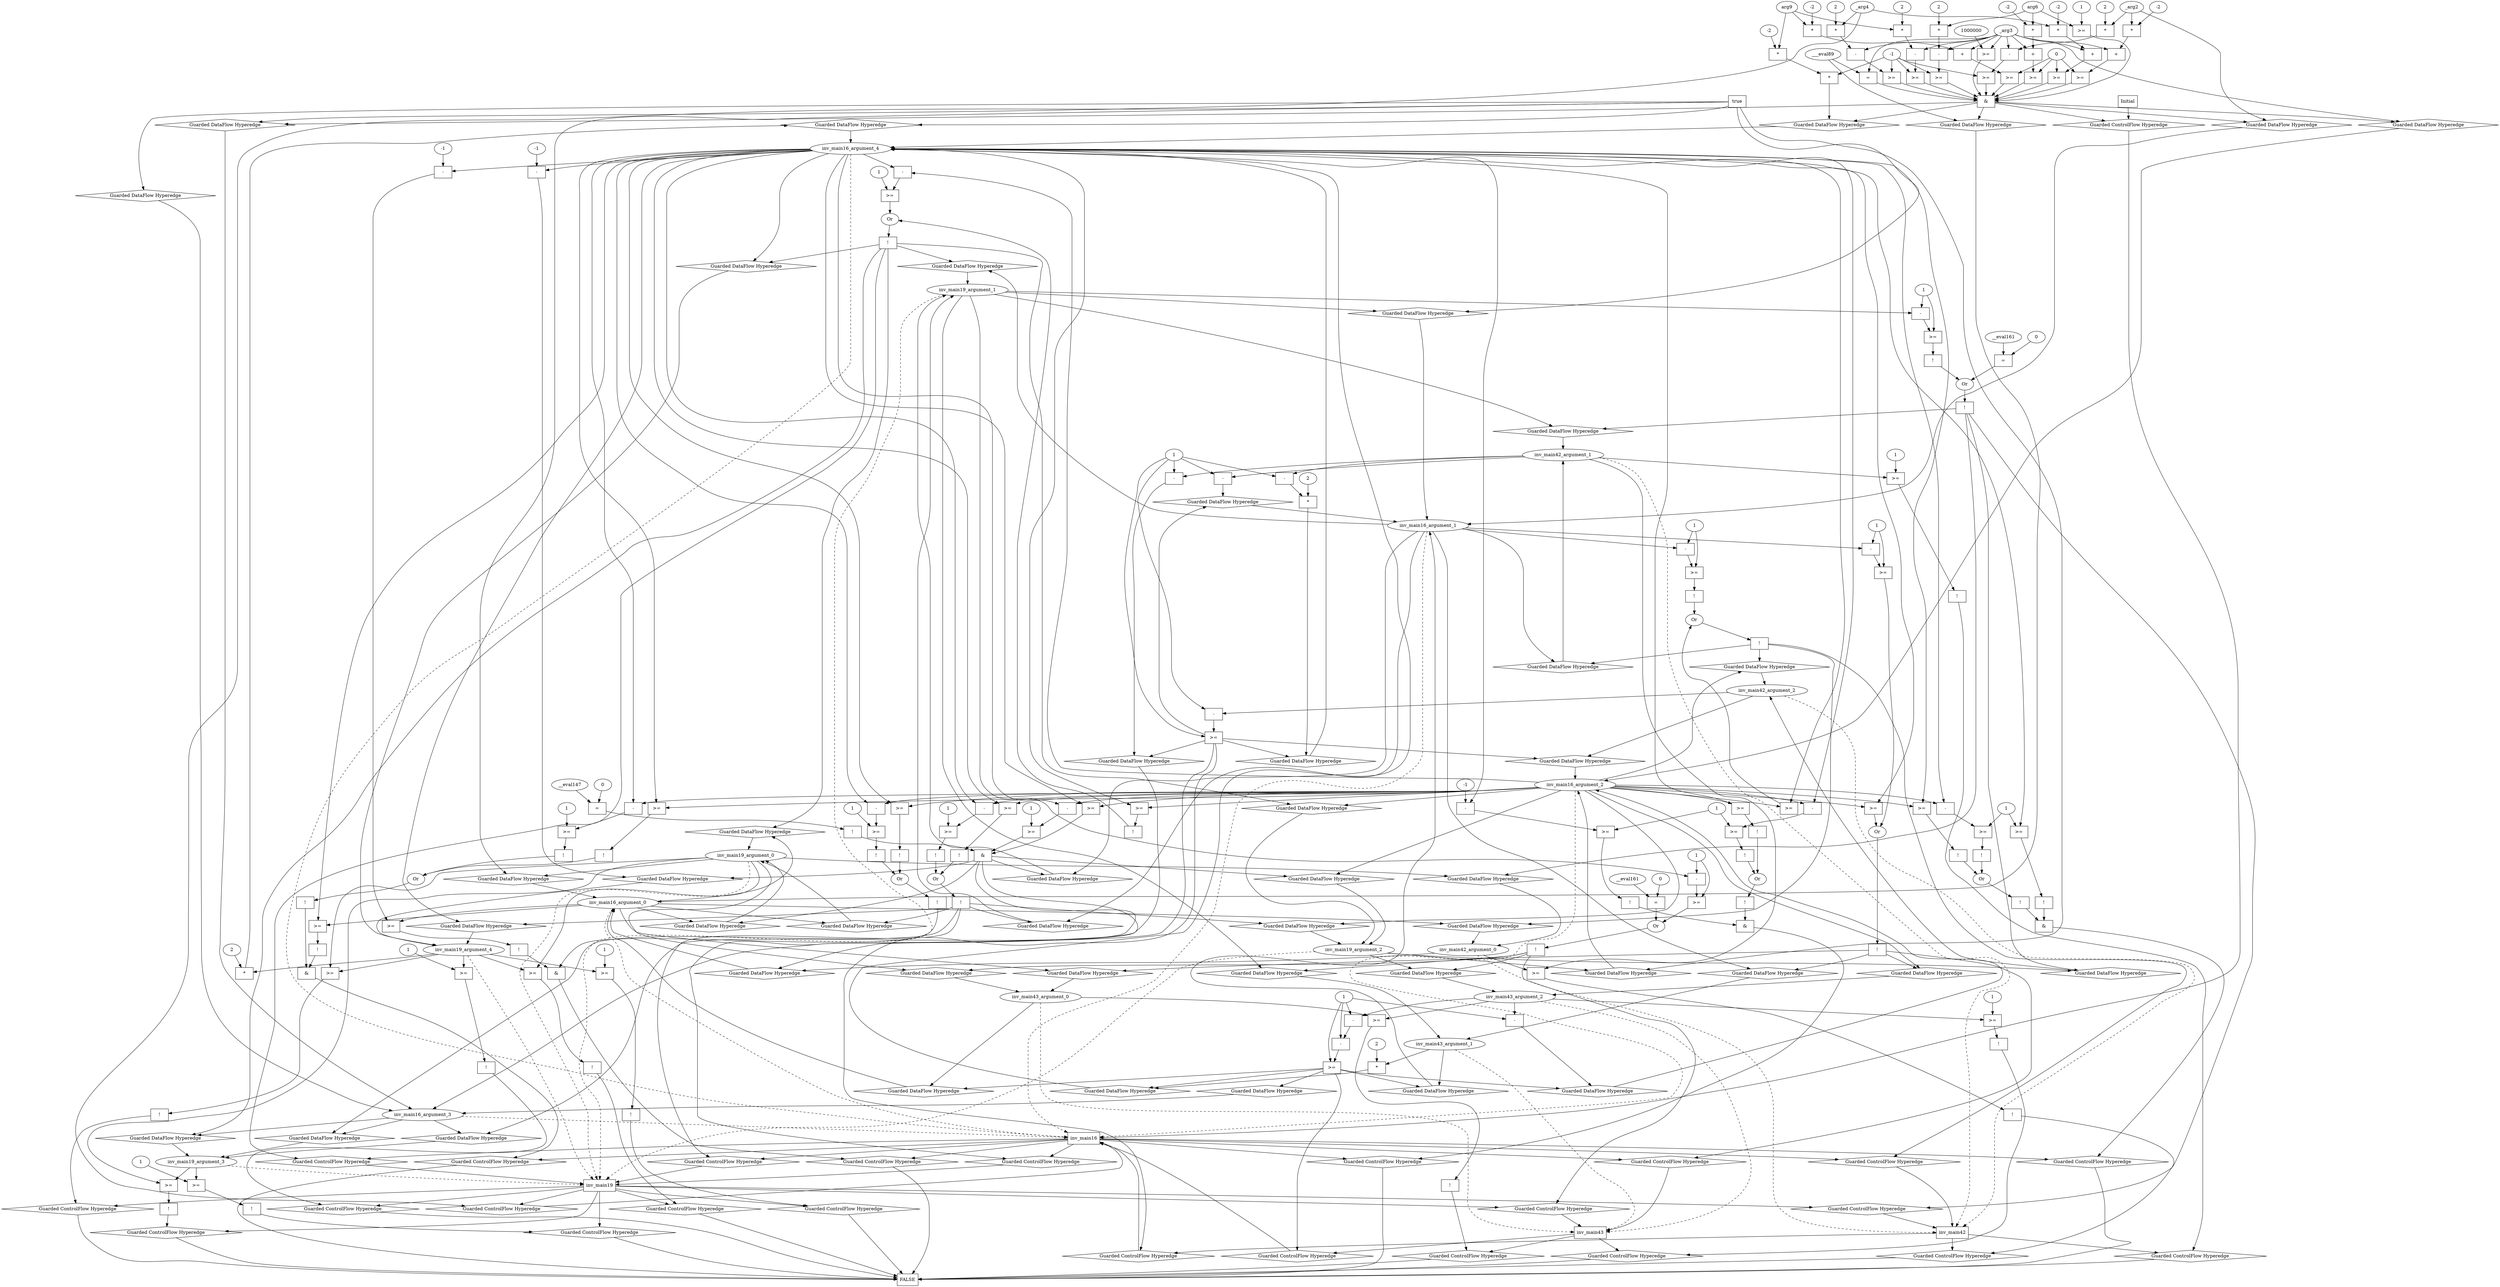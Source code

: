 digraph dag {
inv_main16 [label="inv_main16" shape="rect"];
inv_main19 [label="inv_main19" shape="rect"];
inv_main42 [label="inv_main42" shape="rect"];
inv_main43 [label="inv_main43" shape="rect"];
FALSE [label="FALSE" shape="rect"];
Initial [label="Initial" shape="rect"];
ControlFowHyperEdge_0 [label="Guarded ControlFlow Hyperedge" shape="diamond"];
inv_main16 -> ControlFowHyperEdge_0[label=""]
ControlFowHyperEdge_0 -> inv_main19[label=""]
ControlFowHyperEdge_1 [label="Guarded ControlFlow Hyperedge" shape="diamond"];
inv_main16 -> ControlFowHyperEdge_1[label=""]
ControlFowHyperEdge_1 -> inv_main19[label=""]
ControlFowHyperEdge_2 [label="Guarded ControlFlow Hyperedge" shape="diamond"];
inv_main16 -> ControlFowHyperEdge_2[label=""]
ControlFowHyperEdge_2 -> inv_main19[label=""]
ControlFowHyperEdge_3 [label="Guarded ControlFlow Hyperedge" shape="diamond"];
inv_main19 -> ControlFowHyperEdge_3[label=""]
ControlFowHyperEdge_3 -> inv_main16[label=""]
ControlFowHyperEdge_4 [label="Guarded ControlFlow Hyperedge" shape="diamond"];
inv_main16 -> ControlFowHyperEdge_4[label=""]
ControlFowHyperEdge_4 -> inv_main42[label=""]
ControlFowHyperEdge_5 [label="Guarded ControlFlow Hyperedge" shape="diamond"];
inv_main16 -> ControlFowHyperEdge_5[label=""]
ControlFowHyperEdge_5 -> inv_main43[label=""]
ControlFowHyperEdge_6 [label="Guarded ControlFlow Hyperedge" shape="diamond"];
inv_main19 -> ControlFowHyperEdge_6[label=""]
ControlFowHyperEdge_6 -> inv_main42[label=""]
ControlFowHyperEdge_7 [label="Guarded ControlFlow Hyperedge" shape="diamond"];
inv_main19 -> ControlFowHyperEdge_7[label=""]
ControlFowHyperEdge_7 -> inv_main43[label=""]
ControlFowHyperEdge_8 [label="Guarded ControlFlow Hyperedge" shape="diamond"];
Initial -> ControlFowHyperEdge_8[label=""]
ControlFowHyperEdge_8 -> inv_main16[label=""]
ControlFowHyperEdge_9 [label="Guarded ControlFlow Hyperedge" shape="diamond"];
inv_main42 -> ControlFowHyperEdge_9[label=""]
ControlFowHyperEdge_9 -> inv_main16[label=""]
ControlFowHyperEdge_10 [label="Guarded ControlFlow Hyperedge" shape="diamond"];
inv_main43 -> ControlFowHyperEdge_10[label=""]
ControlFowHyperEdge_10 -> inv_main16[label=""]
ControlFowHyperEdge_11 [label="Guarded ControlFlow Hyperedge" shape="diamond"];
inv_main16 -> ControlFowHyperEdge_11[label=""]
ControlFowHyperEdge_11 -> FALSE[label=""]
ControlFowHyperEdge_12 [label="Guarded ControlFlow Hyperedge" shape="diamond"];
inv_main16 -> ControlFowHyperEdge_12[label=""]
ControlFowHyperEdge_12 -> FALSE[label=""]
ControlFowHyperEdge_13 [label="Guarded ControlFlow Hyperedge" shape="diamond"];
inv_main16 -> ControlFowHyperEdge_13[label=""]
ControlFowHyperEdge_13 -> FALSE[label=""]
ControlFowHyperEdge_14 [label="Guarded ControlFlow Hyperedge" shape="diamond"];
inv_main16 -> ControlFowHyperEdge_14[label=""]
ControlFowHyperEdge_14 -> FALSE[label=""]
ControlFowHyperEdge_15 [label="Guarded ControlFlow Hyperedge" shape="diamond"];
inv_main19 -> ControlFowHyperEdge_15[label=""]
ControlFowHyperEdge_15 -> FALSE[label=""]
ControlFowHyperEdge_16 [label="Guarded ControlFlow Hyperedge" shape="diamond"];
inv_main19 -> ControlFowHyperEdge_16[label=""]
ControlFowHyperEdge_16 -> FALSE[label=""]
ControlFowHyperEdge_17 [label="Guarded ControlFlow Hyperedge" shape="diamond"];
inv_main19 -> ControlFowHyperEdge_17[label=""]
ControlFowHyperEdge_17 -> FALSE[label=""]
ControlFowHyperEdge_18 [label="Guarded ControlFlow Hyperedge" shape="diamond"];
inv_main19 -> ControlFowHyperEdge_18[label=""]
ControlFowHyperEdge_18 -> FALSE[label=""]
ControlFowHyperEdge_19 [label="Guarded ControlFlow Hyperedge" shape="diamond"];
inv_main19 -> ControlFowHyperEdge_19[label=""]
ControlFowHyperEdge_19 -> FALSE[label=""]
ControlFowHyperEdge_20 [label="Guarded ControlFlow Hyperedge" shape="diamond"];
inv_main19 -> ControlFowHyperEdge_20[label=""]
ControlFowHyperEdge_20 -> FALSE[label=""]
ControlFowHyperEdge_21 [label="Guarded ControlFlow Hyperedge" shape="diamond"];
inv_main42 -> ControlFowHyperEdge_21[label=""]
ControlFowHyperEdge_21 -> FALSE[label=""]
ControlFowHyperEdge_22 [label="Guarded ControlFlow Hyperedge" shape="diamond"];
inv_main42 -> ControlFowHyperEdge_22[label=""]
ControlFowHyperEdge_22 -> FALSE[label=""]
ControlFowHyperEdge_23 [label="Guarded ControlFlow Hyperedge" shape="diamond"];
inv_main43 -> ControlFowHyperEdge_23[label=""]
ControlFowHyperEdge_23 -> FALSE[label=""]
ControlFowHyperEdge_24 [label="Guarded ControlFlow Hyperedge" shape="diamond"];
inv_main43 -> ControlFowHyperEdge_24[label=""]
ControlFowHyperEdge_24 -> FALSE[label=""]
inv_main19_argument_0 [label="inv_main19_argument_0" shape="oval"];
inv_main19_argument_0 -> inv_main19[label="" style="dashed"]
inv_main19_argument_1 [label="inv_main19_argument_1" shape="oval"];
inv_main19_argument_1 -> inv_main19[label="" style="dashed"]
inv_main19_argument_2 [label="inv_main19_argument_2" shape="oval"];
inv_main19_argument_2 -> inv_main19[label="" style="dashed"]
inv_main19_argument_3 [label="inv_main19_argument_3" shape="oval"];
inv_main19_argument_3 -> inv_main19[label="" style="dashed"]
inv_main19_argument_4 [label="inv_main19_argument_4" shape="oval"];
inv_main19_argument_4 -> inv_main19[label="" style="dashed"]
inv_main16_argument_0 [label="inv_main16_argument_0" shape="oval"];
inv_main16_argument_0 -> inv_main16[label="" style="dashed"]
inv_main16_argument_1 [label="inv_main16_argument_1" shape="oval"];
inv_main16_argument_1 -> inv_main16[label="" style="dashed"]
inv_main16_argument_2 [label="inv_main16_argument_2" shape="oval"];
inv_main16_argument_2 -> inv_main16[label="" style="dashed"]
inv_main16_argument_3 [label="inv_main16_argument_3" shape="oval"];
inv_main16_argument_3 -> inv_main16[label="" style="dashed"]
inv_main16_argument_4 [label="inv_main16_argument_4" shape="oval"];
inv_main16_argument_4 -> inv_main16[label="" style="dashed"]
inv_main42_argument_0 [label="inv_main42_argument_0" shape="oval"];
inv_main42_argument_0 -> inv_main42[label="" style="dashed"]
inv_main42_argument_1 [label="inv_main42_argument_1" shape="oval"];
inv_main42_argument_1 -> inv_main42[label="" style="dashed"]
inv_main42_argument_2 [label="inv_main42_argument_2" shape="oval"];
inv_main42_argument_2 -> inv_main42[label="" style="dashed"]
inv_main43_argument_0 [label="inv_main43_argument_0" shape="oval"];
inv_main43_argument_0 -> inv_main43[label="" style="dashed"]
inv_main43_argument_1 [label="inv_main43_argument_1" shape="oval"];
inv_main43_argument_1 -> inv_main43[label="" style="dashed"]
inv_main43_argument_2 [label="inv_main43_argument_2" shape="oval"];
inv_main43_argument_2 -> inv_main43[label="" style="dashed"]

xxxinv_main19___inv_main16_0xxxguard_0_node_0 [label="!" shape="rect"];
xxxinv_main19___inv_main16_0xxxguard_0_node_1 [label="Or"];
xxxinv_main19___inv_main16_0xxxguard_0_node_2 [label=">=" shape="rect"];
xxxinv_main19___inv_main16_0xxxguard_0_node_3 [label="-" shape="rect"];
xxxinv_main19___inv_main16_0xxxguard_0_node_6 [label="1"];
xxxinv_main19___inv_main16_0xxxguard_0_node_7 [label="!" shape="rect"];
xxxinv_main19___inv_main16_0xxxguard_0_node_8 [label=">=" shape="rect"];
xxxinv_main19___inv_main16_0xxxguard_0_node_1->xxxinv_main19___inv_main16_0xxxguard_0_node_0
xxxinv_main19___inv_main16_0xxxguard_0_node_2->xxxinv_main19___inv_main16_0xxxguard_0_node_1
xxxinv_main19___inv_main16_0xxxguard_0_node_7->xxxinv_main19___inv_main16_0xxxguard_0_node_1
xxxinv_main19___inv_main16_0xxxguard_0_node_3->xxxinv_main19___inv_main16_0xxxguard_0_node_2
xxxinv_main19___inv_main16_0xxxguard_0_node_6->xxxinv_main19___inv_main16_0xxxguard_0_node_2
inv_main16_argument_2->xxxinv_main19___inv_main16_0xxxguard_0_node_3
inv_main16_argument_4->xxxinv_main19___inv_main16_0xxxguard_0_node_3
xxxinv_main19___inv_main16_0xxxguard_0_node_8->xxxinv_main19___inv_main16_0xxxguard_0_node_7
inv_main16_argument_2->xxxinv_main19___inv_main16_0xxxguard_0_node_8
inv_main16_argument_4->xxxinv_main19___inv_main16_0xxxguard_0_node_8

xxxinv_main19___inv_main16_0xxxguard_0_node_0->ControlFowHyperEdge_0 [label=""];
xxxinv_main19___inv_main16_1xxx_and [label="&" shape="rect"];
xxxinv_main19___inv_main16_1xxxguard_0_node_0 [label="!" shape="rect"];
xxxinv_main19___inv_main16_1xxxguard_0_node_1 [label="=" shape="rect"];
xxxinv_main19___inv_main16_1xxxguard_0_node_2 [label="__eval147"];
xxxinv_main19___inv_main16_1xxxguard_0_node_3 [label="0"];
xxxinv_main19___inv_main16_1xxxguard_0_node_1->xxxinv_main19___inv_main16_1xxxguard_0_node_0
xxxinv_main19___inv_main16_1xxxguard_0_node_2->xxxinv_main19___inv_main16_1xxxguard_0_node_1
xxxinv_main19___inv_main16_1xxxguard_0_node_3->xxxinv_main19___inv_main16_1xxxguard_0_node_1

xxxinv_main19___inv_main16_1xxxguard_0_node_0->xxxinv_main19___inv_main16_1xxx_and [label=""];
xxxinv_main19___inv_main16_1xxxguard1_node_0 [label=">=" shape="rect"];
xxxinv_main19___inv_main16_1xxxguard1_node_1 [label="-" shape="rect"];
xxxinv_main19___inv_main16_1xxxguard1_node_4 [label="1"];
xxxinv_main19___inv_main16_1xxxguard1_node_1->xxxinv_main19___inv_main16_1xxxguard1_node_0
xxxinv_main19___inv_main16_1xxxguard1_node_4->xxxinv_main19___inv_main16_1xxxguard1_node_0
inv_main16_argument_2->xxxinv_main19___inv_main16_1xxxguard1_node_1
inv_main16_argument_4->xxxinv_main19___inv_main16_1xxxguard1_node_1

xxxinv_main19___inv_main16_1xxxguard1_node_0->xxxinv_main19___inv_main16_1xxx_and [label=""];
xxxinv_main19___inv_main16_1xxxguard2_node_0 [label=">=" shape="rect"];
inv_main16_argument_2->xxxinv_main19___inv_main16_1xxxguard2_node_0
inv_main16_argument_4->xxxinv_main19___inv_main16_1xxxguard2_node_0

xxxinv_main19___inv_main16_1xxxguard2_node_0->xxxinv_main19___inv_main16_1xxx_and [label=""];
xxxinv_main19___inv_main16_1xxx_and->ControlFowHyperEdge_1 [label=""];
xxxinv_main19___inv_main16_1xxxdataFlow_0_node_0 [label="-" shape="rect"];
xxxinv_main19___inv_main16_1xxxdataFlow_0_node_2 [label="-1"];
inv_main16_argument_4->xxxinv_main19___inv_main16_1xxxdataFlow_0_node_0
xxxinv_main19___inv_main16_1xxxdataFlow_0_node_2->xxxinv_main19___inv_main16_1xxxdataFlow_0_node_0

xxxinv_main19___inv_main16_1xxxdataFlow_0_node_0->DataFowHyperEdge_1_inv_main19_argument_4 [label=""];
xxxinv_main19___inv_main16_2xxxguard_0_node_0 [label="!" shape="rect"];
xxxinv_main19___inv_main16_2xxxguard_0_node_1 [label="Or"];
xxxinv_main19___inv_main16_2xxxguard_0_node_2 [label="!" shape="rect"];
xxxinv_main19___inv_main16_2xxxguard_0_node_3 [label=">=" shape="rect"];
xxxinv_main19___inv_main16_2xxxguard_0_node_4 [label="-" shape="rect"];
xxxinv_main19___inv_main16_2xxxguard_0_node_7 [label="1"];
xxxinv_main19___inv_main16_2xxxguard_0_node_8 [label="!" shape="rect"];
xxxinv_main19___inv_main16_2xxxguard_0_node_9 [label=">=" shape="rect"];
xxxinv_main19___inv_main16_2xxxguard_0_node_1->xxxinv_main19___inv_main16_2xxxguard_0_node_0
xxxinv_main19___inv_main16_2xxxguard_0_node_2->xxxinv_main19___inv_main16_2xxxguard_0_node_1
xxxinv_main19___inv_main16_2xxxguard_0_node_8->xxxinv_main19___inv_main16_2xxxguard_0_node_1
xxxinv_main19___inv_main16_2xxxguard_0_node_3->xxxinv_main19___inv_main16_2xxxguard_0_node_2
xxxinv_main19___inv_main16_2xxxguard_0_node_4->xxxinv_main19___inv_main16_2xxxguard_0_node_3
xxxinv_main19___inv_main16_2xxxguard_0_node_7->xxxinv_main19___inv_main16_2xxxguard_0_node_3
inv_main16_argument_2->xxxinv_main19___inv_main16_2xxxguard_0_node_4
inv_main16_argument_4->xxxinv_main19___inv_main16_2xxxguard_0_node_4
xxxinv_main19___inv_main16_2xxxguard_0_node_9->xxxinv_main19___inv_main16_2xxxguard_0_node_8
inv_main16_argument_2->xxxinv_main19___inv_main16_2xxxguard_0_node_9
inv_main16_argument_4->xxxinv_main19___inv_main16_2xxxguard_0_node_9

xxxinv_main19___inv_main16_2xxxguard_0_node_0->ControlFowHyperEdge_2 [label=""];
true_3 [label="true" shape="rect"];
true_3->ControlFowHyperEdge_3 [label=""];
xxxinv_main16___inv_main19_3xxxdataFlow_0_node_0 [label="*" shape="rect"];
xxxinv_main16___inv_main19_3xxxdataFlow_0_node_1 [label="2"];
xxxinv_main16___inv_main19_3xxxdataFlow_0_node_1->xxxinv_main16___inv_main19_3xxxdataFlow_0_node_0
inv_main19_argument_4->xxxinv_main16___inv_main19_3xxxdataFlow_0_node_0

xxxinv_main16___inv_main19_3xxxdataFlow_0_node_0->DataFowHyperEdge_3_inv_main16_argument_4 [label=""];
xxxinv_main42___inv_main16_4xxxguard_0_node_0 [label="!" shape="rect"];
xxxinv_main42___inv_main16_4xxxguard_0_node_1 [label="Or"];
xxxinv_main42___inv_main16_4xxxguard_0_node_2 [label="!" shape="rect"];
xxxinv_main42___inv_main16_4xxxguard_0_node_3 [label=">=" shape="rect"];
xxxinv_main42___inv_main16_4xxxguard_0_node_4 [label="-" shape="rect"];
xxxinv_main42___inv_main16_4xxxguard_0_node_6 [label="1"];
xxxinv_main42___inv_main16_4xxxguard_0_node_8 [label=">=" shape="rect"];
xxxinv_main42___inv_main16_4xxxguard_0_node_1->xxxinv_main42___inv_main16_4xxxguard_0_node_0
xxxinv_main42___inv_main16_4xxxguard_0_node_2->xxxinv_main42___inv_main16_4xxxguard_0_node_1
xxxinv_main42___inv_main16_4xxxguard_0_node_8->xxxinv_main42___inv_main16_4xxxguard_0_node_1
xxxinv_main42___inv_main16_4xxxguard_0_node_3->xxxinv_main42___inv_main16_4xxxguard_0_node_2
xxxinv_main42___inv_main16_4xxxguard_0_node_4->xxxinv_main42___inv_main16_4xxxguard_0_node_3
xxxinv_main42___inv_main16_4xxxguard_0_node_6->xxxinv_main42___inv_main16_4xxxguard_0_node_3
inv_main16_argument_1->xxxinv_main42___inv_main16_4xxxguard_0_node_4
xxxinv_main42___inv_main16_4xxxguard_0_node_6->xxxinv_main42___inv_main16_4xxxguard_0_node_4
inv_main16_argument_2->xxxinv_main42___inv_main16_4xxxguard_0_node_8
inv_main16_argument_4->xxxinv_main42___inv_main16_4xxxguard_0_node_8

xxxinv_main42___inv_main16_4xxxguard_0_node_0->ControlFowHyperEdge_4 [label=""];
xxxinv_main43___inv_main16_5xxxguard_0_node_0 [label="!" shape="rect"];
xxxinv_main43___inv_main16_5xxxguard_0_node_1 [label="Or"];
xxxinv_main43___inv_main16_5xxxguard_0_node_2 [label=">=" shape="rect"];
xxxinv_main43___inv_main16_5xxxguard_0_node_3 [label="-" shape="rect"];
xxxinv_main43___inv_main16_5xxxguard_0_node_5 [label="1"];
xxxinv_main43___inv_main16_5xxxguard_0_node_7 [label=">=" shape="rect"];
xxxinv_main43___inv_main16_5xxxguard_0_node_1->xxxinv_main43___inv_main16_5xxxguard_0_node_0
xxxinv_main43___inv_main16_5xxxguard_0_node_2->xxxinv_main43___inv_main16_5xxxguard_0_node_1
xxxinv_main43___inv_main16_5xxxguard_0_node_7->xxxinv_main43___inv_main16_5xxxguard_0_node_1
xxxinv_main43___inv_main16_5xxxguard_0_node_3->xxxinv_main43___inv_main16_5xxxguard_0_node_2
xxxinv_main43___inv_main16_5xxxguard_0_node_5->xxxinv_main43___inv_main16_5xxxguard_0_node_2
inv_main16_argument_1->xxxinv_main43___inv_main16_5xxxguard_0_node_3
xxxinv_main43___inv_main16_5xxxguard_0_node_5->xxxinv_main43___inv_main16_5xxxguard_0_node_3
inv_main16_argument_2->xxxinv_main43___inv_main16_5xxxguard_0_node_7
inv_main16_argument_4->xxxinv_main43___inv_main16_5xxxguard_0_node_7

xxxinv_main43___inv_main16_5xxxguard_0_node_0->ControlFowHyperEdge_5 [label=""];
xxxinv_main42___inv_main19_6xxxguard_0_node_0 [label="!" shape="rect"];
xxxinv_main42___inv_main19_6xxxguard_0_node_1 [label="Or"];
xxxinv_main42___inv_main19_6xxxguard_0_node_2 [label="!" shape="rect"];
xxxinv_main42___inv_main19_6xxxguard_0_node_3 [label=">=" shape="rect"];
xxxinv_main42___inv_main19_6xxxguard_0_node_4 [label="-" shape="rect"];
xxxinv_main42___inv_main19_6xxxguard_0_node_6 [label="1"];
xxxinv_main42___inv_main19_6xxxguard_0_node_8 [label="=" shape="rect"];
xxxinv_main42___inv_main19_6xxxguard_0_node_9 [label="__eval161"];
xxxinv_main42___inv_main19_6xxxguard_0_node_10 [label="0"];
xxxinv_main42___inv_main19_6xxxguard_0_node_1->xxxinv_main42___inv_main19_6xxxguard_0_node_0
xxxinv_main42___inv_main19_6xxxguard_0_node_2->xxxinv_main42___inv_main19_6xxxguard_0_node_1
xxxinv_main42___inv_main19_6xxxguard_0_node_8->xxxinv_main42___inv_main19_6xxxguard_0_node_1
xxxinv_main42___inv_main19_6xxxguard_0_node_3->xxxinv_main42___inv_main19_6xxxguard_0_node_2
xxxinv_main42___inv_main19_6xxxguard_0_node_4->xxxinv_main42___inv_main19_6xxxguard_0_node_3
xxxinv_main42___inv_main19_6xxxguard_0_node_6->xxxinv_main42___inv_main19_6xxxguard_0_node_3
inv_main19_argument_1->xxxinv_main42___inv_main19_6xxxguard_0_node_4
xxxinv_main42___inv_main19_6xxxguard_0_node_6->xxxinv_main42___inv_main19_6xxxguard_0_node_4
xxxinv_main42___inv_main19_6xxxguard_0_node_9->xxxinv_main42___inv_main19_6xxxguard_0_node_8
xxxinv_main42___inv_main19_6xxxguard_0_node_10->xxxinv_main42___inv_main19_6xxxguard_0_node_8

xxxinv_main42___inv_main19_6xxxguard_0_node_0->ControlFowHyperEdge_6 [label=""];
xxxinv_main43___inv_main19_7xxxguard_0_node_0 [label="!" shape="rect"];
xxxinv_main43___inv_main19_7xxxguard_0_node_1 [label="Or"];
xxxinv_main43___inv_main19_7xxxguard_0_node_2 [label=">=" shape="rect"];
xxxinv_main43___inv_main19_7xxxguard_0_node_3 [label="-" shape="rect"];
xxxinv_main43___inv_main19_7xxxguard_0_node_5 [label="1"];
xxxinv_main43___inv_main19_7xxxguard_0_node_7 [label="=" shape="rect"];
xxxinv_main43___inv_main19_7xxxguard_0_node_8 [label="__eval161"];
xxxinv_main43___inv_main19_7xxxguard_0_node_9 [label="0"];
xxxinv_main43___inv_main19_7xxxguard_0_node_1->xxxinv_main43___inv_main19_7xxxguard_0_node_0
xxxinv_main43___inv_main19_7xxxguard_0_node_2->xxxinv_main43___inv_main19_7xxxguard_0_node_1
xxxinv_main43___inv_main19_7xxxguard_0_node_7->xxxinv_main43___inv_main19_7xxxguard_0_node_1
xxxinv_main43___inv_main19_7xxxguard_0_node_3->xxxinv_main43___inv_main19_7xxxguard_0_node_2
xxxinv_main43___inv_main19_7xxxguard_0_node_5->xxxinv_main43___inv_main19_7xxxguard_0_node_2
inv_main19_argument_1->xxxinv_main43___inv_main19_7xxxguard_0_node_3
xxxinv_main43___inv_main19_7xxxguard_0_node_5->xxxinv_main43___inv_main19_7xxxguard_0_node_3
xxxinv_main43___inv_main19_7xxxguard_0_node_8->xxxinv_main43___inv_main19_7xxxguard_0_node_7
xxxinv_main43___inv_main19_7xxxguard_0_node_9->xxxinv_main43___inv_main19_7xxxguard_0_node_7

xxxinv_main43___inv_main19_7xxxguard_0_node_0->ControlFowHyperEdge_7 [label=""];
xxxinv_main16___Initial_8xxx_and [label="&" shape="rect"];
xxxinv_main16___Initial_8xxxguard3_node_0 [label=">=" shape="rect"];
xxxinv_main16___Initial_8xxxguard3_node_1 [label="-" shape="rect"];
xxxinv_main16___Initial_8xxxguard3_node_2 [label="*" shape="rect"];
xxxinv_main16___Initial_8xxxguard3_node_3 [label="2"];
xxxinv_main16___Initial_8xxxguard3_node_1->xxxinv_main16___Initial_8xxxguard3_node_0
xxxinv_main16___Initial_8xxxdataFlow3_node_1->xxxinv_main16___Initial_8xxxguard3_node_0
xxxinv_main16___Initial_8xxxguard3_node_2->xxxinv_main16___Initial_8xxxguard3_node_1
xxxinv_main16___Initial_8xxxdataFlow1_node_0->xxxinv_main16___Initial_8xxxguard3_node_1
xxxinv_main16___Initial_8xxxguard3_node_3->xxxinv_main16___Initial_8xxxguard3_node_2
xxxinv_main16___Initial_8xxxdataFlow4_node_0->xxxinv_main16___Initial_8xxxguard3_node_2

xxxinv_main16___Initial_8xxxguard3_node_0->xxxinv_main16___Initial_8xxx_and [label=""];
xxxinv_main16___Initial_8xxxguard5_node_0 [label=">=" shape="rect"];
xxxinv_main16___Initial_8xxxguard5_node_1 [label="+" shape="rect"];
xxxinv_main16___Initial_8xxxguard5_node_2 [label="*" shape="rect"];
xxxinv_main16___Initial_8xxxguard5_node_3 [label="-2"];
xxxinv_main16___Initial_8xxxguard5_node_1->xxxinv_main16___Initial_8xxxguard5_node_0
xxxinv_main16___Initial_8xxxguard1_node_6->xxxinv_main16___Initial_8xxxguard5_node_0
xxxinv_main16___Initial_8xxxguard5_node_2->xxxinv_main16___Initial_8xxxguard5_node_1
xxxinv_main16___Initial_8xxxdataFlow1_node_0->xxxinv_main16___Initial_8xxxguard5_node_1
xxxinv_main16___Initial_8xxxguard5_node_3->xxxinv_main16___Initial_8xxxguard5_node_2
xxxinv_main16___Initial_8xxxdataFlow3_node_4->xxxinv_main16___Initial_8xxxguard5_node_2

xxxinv_main16___Initial_8xxxguard5_node_0->xxxinv_main16___Initial_8xxx_and [label=""];
xxxinv_main16___Initial_8xxxguard7_node_0 [label=">=" shape="rect"];
xxxinv_main16___Initial_8xxxguard7_node_1 [label="-" shape="rect"];
xxxinv_main16___Initial_8xxxguard7_node_2 [label="*" shape="rect"];
xxxinv_main16___Initial_8xxxguard7_node_3 [label="2"];
xxxinv_main16___Initial_8xxxguard7_node_1->xxxinv_main16___Initial_8xxxguard7_node_0
xxxinv_main16___Initial_8xxxdataFlow3_node_1->xxxinv_main16___Initial_8xxxguard7_node_0
xxxinv_main16___Initial_8xxxguard7_node_2->xxxinv_main16___Initial_8xxxguard7_node_1
xxxinv_main16___Initial_8xxxdataFlow1_node_0->xxxinv_main16___Initial_8xxxguard7_node_1
xxxinv_main16___Initial_8xxxguard7_node_3->xxxinv_main16___Initial_8xxxguard7_node_2
xxxinv_main16___Initial_8xxxdataFlow3_node_4->xxxinv_main16___Initial_8xxxguard7_node_2

xxxinv_main16___Initial_8xxxguard7_node_0->xxxinv_main16___Initial_8xxx_and [label=""];
xxxinv_main16___Initial_8xxxguard2_node_0 [label=">=" shape="rect"];
xxxinv_main16___Initial_8xxxguard2_node_1 [label="-" shape="rect"];
xxxinv_main16___Initial_8xxxguard2_node_2 [label="*" shape="rect"];
xxxinv_main16___Initial_8xxxguard2_node_3 [label="2"];
xxxinv_main16___Initial_8xxxdataFlow3_node_1 [label="-1"];
xxxinv_main16___Initial_8xxxguard2_node_1->xxxinv_main16___Initial_8xxxguard2_node_0
xxxinv_main16___Initial_8xxxdataFlow3_node_1->xxxinv_main16___Initial_8xxxguard2_node_0
xxxinv_main16___Initial_8xxxguard2_node_2->xxxinv_main16___Initial_8xxxguard2_node_1
xxxinv_main16___Initial_8xxxdataFlow1_node_0->xxxinv_main16___Initial_8xxxguard2_node_1
xxxinv_main16___Initial_8xxxguard2_node_3->xxxinv_main16___Initial_8xxxguard2_node_2
xxxinv_main16___Initial_8xxxdataFlow_0_node_0->xxxinv_main16___Initial_8xxxguard2_node_2

xxxinv_main16___Initial_8xxxguard2_node_0->xxxinv_main16___Initial_8xxx_and [label=""];
xxxinv_main16___Initial_8xxxguard_0_node_0 [label=">=" shape="rect"];
xxxinv_main16___Initial_8xxxguard_0_node_1 [label="1000000"];
xxxinv_main16___Initial_8xxxguard_0_node_1->xxxinv_main16___Initial_8xxxguard_0_node_0
xxxinv_main16___Initial_8xxxdataFlow1_node_0->xxxinv_main16___Initial_8xxxguard_0_node_0

xxxinv_main16___Initial_8xxxguard_0_node_0->xxxinv_main16___Initial_8xxx_and [label=""];
xxxinv_main16___Initial_8xxxguard6_node_0 [label=">=" shape="rect"];
xxxinv_main16___Initial_8xxxguard6_node_1 [label="-" shape="rect"];
xxxinv_main16___Initial_8xxxguard6_node_2 [label="*" shape="rect"];
xxxinv_main16___Initial_8xxxguard6_node_3 [label="2"];
xxxinv_main16___Initial_8xxxguard6_node_1->xxxinv_main16___Initial_8xxxguard6_node_0
xxxinv_main16___Initial_8xxxdataFlow3_node_1->xxxinv_main16___Initial_8xxxguard6_node_0
xxxinv_main16___Initial_8xxxguard6_node_2->xxxinv_main16___Initial_8xxxguard6_node_1
xxxinv_main16___Initial_8xxxdataFlow1_node_0->xxxinv_main16___Initial_8xxxguard6_node_1
xxxinv_main16___Initial_8xxxguard6_node_3->xxxinv_main16___Initial_8xxxguard6_node_2
xxxinv_main16___Initial_8xxxguard4_node_1->xxxinv_main16___Initial_8xxxguard6_node_2

xxxinv_main16___Initial_8xxxguard6_node_0->xxxinv_main16___Initial_8xxx_and [label=""];
xxxinv_main16___Initial_8xxxguard1_node_0 [label=">=" shape="rect"];
xxxinv_main16___Initial_8xxxguard1_node_1 [label="+" shape="rect"];
xxxinv_main16___Initial_8xxxguard1_node_2 [label="*" shape="rect"];
xxxinv_main16___Initial_8xxxguard1_node_3 [label="-2"];
xxxinv_main16___Initial_8xxxguard1_node_6 [label="0"];
xxxinv_main16___Initial_8xxxguard1_node_1->xxxinv_main16___Initial_8xxxguard1_node_0
xxxinv_main16___Initial_8xxxguard1_node_6->xxxinv_main16___Initial_8xxxguard1_node_0
xxxinv_main16___Initial_8xxxguard1_node_2->xxxinv_main16___Initial_8xxxguard1_node_1
xxxinv_main16___Initial_8xxxdataFlow1_node_0->xxxinv_main16___Initial_8xxxguard1_node_1
xxxinv_main16___Initial_8xxxguard1_node_3->xxxinv_main16___Initial_8xxxguard1_node_2
xxxinv_main16___Initial_8xxxdataFlow_0_node_0->xxxinv_main16___Initial_8xxxguard1_node_2

xxxinv_main16___Initial_8xxxguard1_node_0->xxxinv_main16___Initial_8xxx_and [label=""];
xxxinv_main16___Initial_8xxxguard4_node_0 [label=">=" shape="rect"];
xxxinv_main16___Initial_8xxxguard4_node_1 [label="arg6"];
xxxinv_main16___Initial_8xxxguard4_node_2 [label="1"];
xxxinv_main16___Initial_8xxxguard4_node_1->xxxinv_main16___Initial_8xxxguard4_node_0
xxxinv_main16___Initial_8xxxguard4_node_2->xxxinv_main16___Initial_8xxxguard4_node_0

xxxinv_main16___Initial_8xxxguard4_node_0->xxxinv_main16___Initial_8xxx_and [label=""];
xxxinv_main16___Initial_8xxxguard9_node_0 [label=">=" shape="rect"];
xxxinv_main16___Initial_8xxxguard9_node_1 [label="+" shape="rect"];
xxxinv_main16___Initial_8xxxguard9_node_2 [label="*" shape="rect"];
xxxinv_main16___Initial_8xxxguard9_node_3 [label="-2"];
xxxinv_main16___Initial_8xxxguard9_node_1->xxxinv_main16___Initial_8xxxguard9_node_0
xxxinv_main16___Initial_8xxxguard1_node_6->xxxinv_main16___Initial_8xxxguard9_node_0
xxxinv_main16___Initial_8xxxguard9_node_2->xxxinv_main16___Initial_8xxxguard9_node_1
xxxinv_main16___Initial_8xxxdataFlow1_node_0->xxxinv_main16___Initial_8xxxguard9_node_1
xxxinv_main16___Initial_8xxxguard9_node_3->xxxinv_main16___Initial_8xxxguard9_node_2
xxxinv_main16___Initial_8xxxguard4_node_1->xxxinv_main16___Initial_8xxxguard9_node_2

xxxinv_main16___Initial_8xxxguard9_node_0->xxxinv_main16___Initial_8xxx_and [label=""];
xxxinv_main16___Initial_8xxxguard8_node_0 [label="=" shape="rect"];
xxxinv_main16___Initial_8xxxdataFlow2_node_0->xxxinv_main16___Initial_8xxxguard8_node_0
xxxinv_main16___Initial_8xxxdataFlow1_node_0->xxxinv_main16___Initial_8xxxguard8_node_0

xxxinv_main16___Initial_8xxxguard8_node_0->xxxinv_main16___Initial_8xxx_and [label=""];
xxxinv_main16___Initial_8xxxguard10_node_0 [label=">=" shape="rect"];
xxxinv_main16___Initial_8xxxguard10_node_1 [label="+" shape="rect"];
xxxinv_main16___Initial_8xxxguard10_node_2 [label="*" shape="rect"];
xxxinv_main16___Initial_8xxxguard10_node_3 [label="-2"];
xxxinv_main16___Initial_8xxxguard10_node_1->xxxinv_main16___Initial_8xxxguard10_node_0
xxxinv_main16___Initial_8xxxguard1_node_6->xxxinv_main16___Initial_8xxxguard10_node_0
xxxinv_main16___Initial_8xxxguard10_node_2->xxxinv_main16___Initial_8xxxguard10_node_1
xxxinv_main16___Initial_8xxxdataFlow1_node_0->xxxinv_main16___Initial_8xxxguard10_node_1
xxxinv_main16___Initial_8xxxguard10_node_3->xxxinv_main16___Initial_8xxxguard10_node_2
xxxinv_main16___Initial_8xxxdataFlow4_node_0->xxxinv_main16___Initial_8xxxguard10_node_2

xxxinv_main16___Initial_8xxxguard10_node_0->xxxinv_main16___Initial_8xxx_and [label=""];
xxxinv_main16___Initial_8xxx_and->ControlFowHyperEdge_8 [label=""];
xxxinv_main16___Initial_8xxxdataFlow_0_node_0 [label="_arg2"];

xxxinv_main16___Initial_8xxxdataFlow_0_node_0->DataFowHyperEdge_8_inv_main16_argument_1 [label=""];
xxxinv_main16___Initial_8xxxdataFlow1_node_0 [label="_arg3"];

xxxinv_main16___Initial_8xxxdataFlow1_node_0->DataFowHyperEdge_8_inv_main16_argument_2 [label=""];
xxxinv_main16___Initial_8xxxdataFlow2_node_0 [label="___eval89"];

xxxinv_main16___Initial_8xxxdataFlow2_node_0->DataFowHyperEdge_8_inv_main16_argument_0 [label=""];
xxxinv_main16___Initial_8xxxdataFlow3_node_0 [label="*" shape="rect"];
xxxinv_main16___Initial_8xxxdataFlow3_node_1 [label="-1"];
xxxinv_main16___Initial_8xxxdataFlow3_node_2 [label="*" shape="rect"];
xxxinv_main16___Initial_8xxxdataFlow3_node_3 [label="-2"];
xxxinv_main16___Initial_8xxxdataFlow3_node_4 [label="arg9"];
xxxinv_main16___Initial_8xxxdataFlow3_node_1->xxxinv_main16___Initial_8xxxdataFlow3_node_0
xxxinv_main16___Initial_8xxxdataFlow3_node_2->xxxinv_main16___Initial_8xxxdataFlow3_node_0
xxxinv_main16___Initial_8xxxdataFlow3_node_4->xxxinv_main16___Initial_8xxxdataFlow3_node_2
xxxinv_main16___Initial_8xxxdataFlow3_node_3->xxxinv_main16___Initial_8xxxdataFlow3_node_2

xxxinv_main16___Initial_8xxxdataFlow3_node_0->DataFowHyperEdge_8_inv_main16_argument_4 [label=""];
xxxinv_main16___Initial_8xxxdataFlow4_node_0 [label="_arg4"];

xxxinv_main16___Initial_8xxxdataFlow4_node_0->DataFowHyperEdge_8_inv_main16_argument_3 [label=""];
xxxinv_main16___inv_main42_9xxxguard_0_node_0 [label=">=" shape="rect"];
xxxinv_main16___inv_main42_9xxxguard_0_node_1 [label="-" shape="rect"];
xxxinv_main16___inv_main42_9xxxguard_0_node_1->xxxinv_main16___inv_main42_9xxxguard_0_node_0
xxxinv_main16___inv_main42_9xxxdataFlow_0_node_2->xxxinv_main16___inv_main42_9xxxguard_0_node_0
inv_main42_argument_2->xxxinv_main16___inv_main42_9xxxguard_0_node_1
xxxinv_main16___inv_main42_9xxxdataFlow_0_node_2->xxxinv_main16___inv_main42_9xxxguard_0_node_1

xxxinv_main16___inv_main42_9xxxguard_0_node_0->ControlFowHyperEdge_9 [label=""];
xxxinv_main16___inv_main42_9xxxdataFlow_0_node_0 [label="-" shape="rect"];
xxxinv_main16___inv_main42_9xxxdataFlow_0_node_2 [label="1"];
inv_main42_argument_1->xxxinv_main16___inv_main42_9xxxdataFlow_0_node_0
xxxinv_main16___inv_main42_9xxxdataFlow_0_node_2->xxxinv_main16___inv_main42_9xxxdataFlow_0_node_0

xxxinv_main16___inv_main42_9xxxdataFlow_0_node_0->DataFowHyperEdge_9_inv_main16_argument_1 [label=""];
xxxinv_main16___inv_main42_9xxxdataFlow1_node_0 [label="-" shape="rect"];
inv_main42_argument_1->xxxinv_main16___inv_main42_9xxxdataFlow1_node_0
xxxinv_main16___inv_main42_9xxxdataFlow_0_node_2->xxxinv_main16___inv_main42_9xxxdataFlow1_node_0

xxxinv_main16___inv_main42_9xxxdataFlow1_node_0->DataFowHyperEdge_9_inv_main16_argument_3 [label=""];
xxxinv_main16___inv_main42_9xxxdataFlow2_node_0 [label="*" shape="rect"];
xxxinv_main16___inv_main42_9xxxdataFlow2_node_1 [label="2"];
xxxinv_main16___inv_main42_9xxxdataFlow2_node_2 [label="-" shape="rect"];
xxxinv_main16___inv_main42_9xxxdataFlow2_node_1->xxxinv_main16___inv_main42_9xxxdataFlow2_node_0
xxxinv_main16___inv_main42_9xxxdataFlow2_node_2->xxxinv_main16___inv_main42_9xxxdataFlow2_node_0
inv_main42_argument_1->xxxinv_main16___inv_main42_9xxxdataFlow2_node_2
xxxinv_main16___inv_main42_9xxxdataFlow_0_node_2->xxxinv_main16___inv_main42_9xxxdataFlow2_node_2

xxxinv_main16___inv_main42_9xxxdataFlow2_node_0->DataFowHyperEdge_9_inv_main16_argument_4 [label=""];
xxxinv_main16___inv_main43_10xxxguard_0_node_0 [label=">=" shape="rect"];
xxxinv_main16___inv_main43_10xxxguard_0_node_1 [label="-" shape="rect"];
xxxinv_main16___inv_main43_10xxxguard_0_node_2 [label="-" shape="rect"];
xxxinv_main16___inv_main43_10xxxguard_0_node_1->xxxinv_main16___inv_main43_10xxxguard_0_node_0
xxxinv_main16___inv_main43_10xxxdataFlow1_node_2->xxxinv_main16___inv_main43_10xxxguard_0_node_0
xxxinv_main16___inv_main43_10xxxguard_0_node_2->xxxinv_main16___inv_main43_10xxxguard_0_node_1
xxxinv_main16___inv_main43_10xxxdataFlow1_node_2->xxxinv_main16___inv_main43_10xxxguard_0_node_1
inv_main43_argument_2->xxxinv_main16___inv_main43_10xxxguard_0_node_2
xxxinv_main16___inv_main43_10xxxdataFlow1_node_2->xxxinv_main16___inv_main43_10xxxguard_0_node_2

xxxinv_main16___inv_main43_10xxxguard_0_node_0->ControlFowHyperEdge_10 [label=""];

inv_main43_argument_1->DataFowHyperEdge_10_inv_main16_argument_1 [label=""];
xxxinv_main16___inv_main43_10xxxdataFlow1_node_0 [label="-" shape="rect"];
xxxinv_main16___inv_main43_10xxxdataFlow1_node_2 [label="1"];
inv_main43_argument_2->xxxinv_main16___inv_main43_10xxxdataFlow1_node_0
xxxinv_main16___inv_main43_10xxxdataFlow1_node_2->xxxinv_main16___inv_main43_10xxxdataFlow1_node_0

xxxinv_main16___inv_main43_10xxxdataFlow1_node_0->DataFowHyperEdge_10_inv_main16_argument_2 [label=""];
xxxinv_main16___inv_main43_10xxxdataFlow2_node_0 [label="*" shape="rect"];
xxxinv_main16___inv_main43_10xxxdataFlow2_node_1 [label="2"];
xxxinv_main16___inv_main43_10xxxdataFlow2_node_1->xxxinv_main16___inv_main43_10xxxdataFlow2_node_0
inv_main43_argument_1->xxxinv_main16___inv_main43_10xxxdataFlow2_node_0

xxxinv_main16___inv_main43_10xxxdataFlow2_node_0->DataFowHyperEdge_10_inv_main16_argument_4 [label=""];
xxxFALSE___inv_main16_11xxx_and [label="&" shape="rect"];
xxxFALSE___inv_main16_11xxxguard_0_node_0 [label="!" shape="rect"];
xxxFALSE___inv_main16_11xxxguard_0_node_1 [label=">=" shape="rect"];
xxxFALSE___inv_main16_11xxxguard_0_node_3 [label="1"];
xxxFALSE___inv_main16_11xxxguard_0_node_1->xxxFALSE___inv_main16_11xxxguard_0_node_0
inv_main16_argument_4->xxxFALSE___inv_main16_11xxxguard_0_node_1
xxxFALSE___inv_main16_11xxxguard_0_node_3->xxxFALSE___inv_main16_11xxxguard_0_node_1

xxxFALSE___inv_main16_11xxxguard_0_node_0->xxxFALSE___inv_main16_11xxx_and [label=""];
xxxFALSE___inv_main16_11xxxguard1_node_0 [label="!" shape="rect"];
xxxFALSE___inv_main16_11xxxguard1_node_1 [label="Or"];
xxxFALSE___inv_main16_11xxxguard1_node_2 [label="!" shape="rect"];
xxxFALSE___inv_main16_11xxxguard1_node_3 [label=">=" shape="rect"];
xxxFALSE___inv_main16_11xxxguard1_node_4 [label="-" shape="rect"];
xxxFALSE___inv_main16_11xxxguard1_node_8 [label="!" shape="rect"];
xxxFALSE___inv_main16_11xxxguard1_node_9 [label=">=" shape="rect"];
xxxFALSE___inv_main16_11xxxguard1_node_1->xxxFALSE___inv_main16_11xxxguard1_node_0
xxxFALSE___inv_main16_11xxxguard1_node_2->xxxFALSE___inv_main16_11xxxguard1_node_1
xxxFALSE___inv_main16_11xxxguard1_node_8->xxxFALSE___inv_main16_11xxxguard1_node_1
xxxFALSE___inv_main16_11xxxguard1_node_3->xxxFALSE___inv_main16_11xxxguard1_node_2
xxxFALSE___inv_main16_11xxxguard1_node_4->xxxFALSE___inv_main16_11xxxguard1_node_3
xxxFALSE___inv_main16_11xxxguard_0_node_3->xxxFALSE___inv_main16_11xxxguard1_node_3
inv_main16_argument_2->xxxFALSE___inv_main16_11xxxguard1_node_4
inv_main16_argument_4->xxxFALSE___inv_main16_11xxxguard1_node_4
xxxFALSE___inv_main16_11xxxguard1_node_9->xxxFALSE___inv_main16_11xxxguard1_node_8
inv_main16_argument_2->xxxFALSE___inv_main16_11xxxguard1_node_9
inv_main16_argument_4->xxxFALSE___inv_main16_11xxxguard1_node_9

xxxFALSE___inv_main16_11xxxguard1_node_0->xxxFALSE___inv_main16_11xxx_and [label=""];
xxxFALSE___inv_main16_11xxx_and->ControlFowHyperEdge_11 [label=""];
xxxFALSE___inv_main16_12xxx_and [label="&" shape="rect"];
xxxFALSE___inv_main16_12xxxguard_0_node_0 [label="!" shape="rect"];
xxxFALSE___inv_main16_12xxxguard_0_node_1 [label=">=" shape="rect"];
xxxFALSE___inv_main16_12xxxguard_0_node_1->xxxFALSE___inv_main16_12xxxguard_0_node_0
inv_main16_argument_0->xxxFALSE___inv_main16_12xxxguard_0_node_1
inv_main16_argument_4->xxxFALSE___inv_main16_12xxxguard_0_node_1

xxxFALSE___inv_main16_12xxxguard_0_node_0->xxxFALSE___inv_main16_12xxx_and [label=""];
xxxFALSE___inv_main16_12xxxguard1_node_0 [label="!" shape="rect"];
xxxFALSE___inv_main16_12xxxguard1_node_1 [label="Or"];
xxxFALSE___inv_main16_12xxxguard1_node_2 [label="!" shape="rect"];
xxxFALSE___inv_main16_12xxxguard1_node_3 [label=">=" shape="rect"];
xxxFALSE___inv_main16_12xxxguard1_node_4 [label="-" shape="rect"];
xxxFALSE___inv_main16_12xxxguard1_node_7 [label="1"];
xxxFALSE___inv_main16_12xxxguard1_node_8 [label="!" shape="rect"];
xxxFALSE___inv_main16_12xxxguard1_node_9 [label=">=" shape="rect"];
xxxFALSE___inv_main16_12xxxguard1_node_1->xxxFALSE___inv_main16_12xxxguard1_node_0
xxxFALSE___inv_main16_12xxxguard1_node_2->xxxFALSE___inv_main16_12xxxguard1_node_1
xxxFALSE___inv_main16_12xxxguard1_node_8->xxxFALSE___inv_main16_12xxxguard1_node_1
xxxFALSE___inv_main16_12xxxguard1_node_3->xxxFALSE___inv_main16_12xxxguard1_node_2
xxxFALSE___inv_main16_12xxxguard1_node_4->xxxFALSE___inv_main16_12xxxguard1_node_3
xxxFALSE___inv_main16_12xxxguard1_node_7->xxxFALSE___inv_main16_12xxxguard1_node_3
inv_main16_argument_2->xxxFALSE___inv_main16_12xxxguard1_node_4
inv_main16_argument_4->xxxFALSE___inv_main16_12xxxguard1_node_4
xxxFALSE___inv_main16_12xxxguard1_node_9->xxxFALSE___inv_main16_12xxxguard1_node_8
inv_main16_argument_2->xxxFALSE___inv_main16_12xxxguard1_node_9
inv_main16_argument_4->xxxFALSE___inv_main16_12xxxguard1_node_9

xxxFALSE___inv_main16_12xxxguard1_node_0->xxxFALSE___inv_main16_12xxx_and [label=""];
xxxFALSE___inv_main16_12xxx_and->ControlFowHyperEdge_12 [label=""];
xxxFALSE___inv_main16_13xxx_and [label="&" shape="rect"];
xxxFALSE___inv_main16_13xxxguard_0_node_0 [label="!" shape="rect"];
xxxFALSE___inv_main16_13xxxguard_0_node_1 [label=">=" shape="rect"];
xxxFALSE___inv_main16_13xxxguard_0_node_2 [label="-" shape="rect"];
xxxFALSE___inv_main16_13xxxguard_0_node_4 [label="-1"];
xxxFALSE___inv_main16_13xxxguard_0_node_5 [label="1"];
xxxFALSE___inv_main16_13xxxguard_0_node_1->xxxFALSE___inv_main16_13xxxguard_0_node_0
xxxFALSE___inv_main16_13xxxguard_0_node_2->xxxFALSE___inv_main16_13xxxguard_0_node_1
xxxFALSE___inv_main16_13xxxguard_0_node_5->xxxFALSE___inv_main16_13xxxguard_0_node_1
inv_main16_argument_4->xxxFALSE___inv_main16_13xxxguard_0_node_2
xxxFALSE___inv_main16_13xxxguard_0_node_4->xxxFALSE___inv_main16_13xxxguard_0_node_2

xxxFALSE___inv_main16_13xxxguard_0_node_0->xxxFALSE___inv_main16_13xxx_and [label=""];
xxxFALSE___inv_main16_13xxxguard1_node_0 [label="!" shape="rect"];
xxxFALSE___inv_main16_13xxxguard1_node_1 [label="Or"];
xxxFALSE___inv_main16_13xxxguard1_node_2 [label="!" shape="rect"];
xxxFALSE___inv_main16_13xxxguard1_node_3 [label=">=" shape="rect"];
xxxFALSE___inv_main16_13xxxguard1_node_4 [label="-" shape="rect"];
xxxFALSE___inv_main16_13xxxguard1_node_8 [label="!" shape="rect"];
xxxFALSE___inv_main16_13xxxguard1_node_9 [label=">=" shape="rect"];
xxxFALSE___inv_main16_13xxxguard1_node_1->xxxFALSE___inv_main16_13xxxguard1_node_0
xxxFALSE___inv_main16_13xxxguard1_node_2->xxxFALSE___inv_main16_13xxxguard1_node_1
xxxFALSE___inv_main16_13xxxguard1_node_8->xxxFALSE___inv_main16_13xxxguard1_node_1
xxxFALSE___inv_main16_13xxxguard1_node_3->xxxFALSE___inv_main16_13xxxguard1_node_2
xxxFALSE___inv_main16_13xxxguard1_node_4->xxxFALSE___inv_main16_13xxxguard1_node_3
xxxFALSE___inv_main16_13xxxguard_0_node_5->xxxFALSE___inv_main16_13xxxguard1_node_3
inv_main16_argument_2->xxxFALSE___inv_main16_13xxxguard1_node_4
inv_main16_argument_4->xxxFALSE___inv_main16_13xxxguard1_node_4
xxxFALSE___inv_main16_13xxxguard1_node_9->xxxFALSE___inv_main16_13xxxguard1_node_8
inv_main16_argument_2->xxxFALSE___inv_main16_13xxxguard1_node_9
inv_main16_argument_4->xxxFALSE___inv_main16_13xxxguard1_node_9

xxxFALSE___inv_main16_13xxxguard1_node_0->xxxFALSE___inv_main16_13xxx_and [label=""];
xxxFALSE___inv_main16_13xxx_and->ControlFowHyperEdge_13 [label=""];
xxxFALSE___inv_main16_14xxx_and [label="&" shape="rect"];
xxxFALSE___inv_main16_14xxxguard_0_node_0 [label="!" shape="rect"];
xxxFALSE___inv_main16_14xxxguard_0_node_1 [label=">=" shape="rect"];
xxxFALSE___inv_main16_14xxxguard_0_node_3 [label="-" shape="rect"];
xxxFALSE___inv_main16_14xxxguard_0_node_5 [label="-1"];
xxxFALSE___inv_main16_14xxxguard_0_node_1->xxxFALSE___inv_main16_14xxxguard_0_node_0
inv_main16_argument_0->xxxFALSE___inv_main16_14xxxguard_0_node_1
xxxFALSE___inv_main16_14xxxguard_0_node_3->xxxFALSE___inv_main16_14xxxguard_0_node_1
inv_main16_argument_4->xxxFALSE___inv_main16_14xxxguard_0_node_3
xxxFALSE___inv_main16_14xxxguard_0_node_5->xxxFALSE___inv_main16_14xxxguard_0_node_3

xxxFALSE___inv_main16_14xxxguard_0_node_0->xxxFALSE___inv_main16_14xxx_and [label=""];
xxxFALSE___inv_main16_14xxxguard1_node_0 [label="!" shape="rect"];
xxxFALSE___inv_main16_14xxxguard1_node_1 [label="Or"];
xxxFALSE___inv_main16_14xxxguard1_node_2 [label="!" shape="rect"];
xxxFALSE___inv_main16_14xxxguard1_node_3 [label=">=" shape="rect"];
xxxFALSE___inv_main16_14xxxguard1_node_4 [label="-" shape="rect"];
xxxFALSE___inv_main16_14xxxguard1_node_7 [label="1"];
xxxFALSE___inv_main16_14xxxguard1_node_8 [label="!" shape="rect"];
xxxFALSE___inv_main16_14xxxguard1_node_9 [label=">=" shape="rect"];
xxxFALSE___inv_main16_14xxxguard1_node_1->xxxFALSE___inv_main16_14xxxguard1_node_0
xxxFALSE___inv_main16_14xxxguard1_node_2->xxxFALSE___inv_main16_14xxxguard1_node_1
xxxFALSE___inv_main16_14xxxguard1_node_8->xxxFALSE___inv_main16_14xxxguard1_node_1
xxxFALSE___inv_main16_14xxxguard1_node_3->xxxFALSE___inv_main16_14xxxguard1_node_2
xxxFALSE___inv_main16_14xxxguard1_node_4->xxxFALSE___inv_main16_14xxxguard1_node_3
xxxFALSE___inv_main16_14xxxguard1_node_7->xxxFALSE___inv_main16_14xxxguard1_node_3
inv_main16_argument_2->xxxFALSE___inv_main16_14xxxguard1_node_4
inv_main16_argument_4->xxxFALSE___inv_main16_14xxxguard1_node_4
xxxFALSE___inv_main16_14xxxguard1_node_9->xxxFALSE___inv_main16_14xxxguard1_node_8
inv_main16_argument_2->xxxFALSE___inv_main16_14xxxguard1_node_9
inv_main16_argument_4->xxxFALSE___inv_main16_14xxxguard1_node_9

xxxFALSE___inv_main16_14xxxguard1_node_0->xxxFALSE___inv_main16_14xxx_and [label=""];
xxxFALSE___inv_main16_14xxx_and->ControlFowHyperEdge_14 [label=""];
xxxFALSE___inv_main19_15xxxguard_0_node_0 [label="!" shape="rect"];
xxxFALSE___inv_main19_15xxxguard_0_node_1 [label=">=" shape="rect"];
xxxFALSE___inv_main19_15xxxguard_0_node_3 [label="1"];
xxxFALSE___inv_main19_15xxxguard_0_node_1->xxxFALSE___inv_main19_15xxxguard_0_node_0
inv_main19_argument_4->xxxFALSE___inv_main19_15xxxguard_0_node_1
xxxFALSE___inv_main19_15xxxguard_0_node_3->xxxFALSE___inv_main19_15xxxguard_0_node_1

xxxFALSE___inv_main19_15xxxguard_0_node_0->ControlFowHyperEdge_15 [label=""];
xxxFALSE___inv_main19_16xxxguard_0_node_0 [label="!" shape="rect"];
xxxFALSE___inv_main19_16xxxguard_0_node_1 [label=">=" shape="rect"];
xxxFALSE___inv_main19_16xxxguard_0_node_1->xxxFALSE___inv_main19_16xxxguard_0_node_0
inv_main19_argument_0->xxxFALSE___inv_main19_16xxxguard_0_node_1
inv_main19_argument_4->xxxFALSE___inv_main19_16xxxguard_0_node_1

xxxFALSE___inv_main19_16xxxguard_0_node_0->ControlFowHyperEdge_16 [label=""];
xxxFALSE___inv_main19_17xxxguard_0_node_0 [label="!" shape="rect"];
xxxFALSE___inv_main19_17xxxguard_0_node_1 [label=">=" shape="rect"];
xxxFALSE___inv_main19_17xxxguard_0_node_3 [label="1"];
xxxFALSE___inv_main19_17xxxguard_0_node_1->xxxFALSE___inv_main19_17xxxguard_0_node_0
inv_main19_argument_3->xxxFALSE___inv_main19_17xxxguard_0_node_1
xxxFALSE___inv_main19_17xxxguard_0_node_3->xxxFALSE___inv_main19_17xxxguard_0_node_1

xxxFALSE___inv_main19_17xxxguard_0_node_0->ControlFowHyperEdge_17 [label=""];
xxxFALSE___inv_main19_18xxxguard_0_node_0 [label="!" shape="rect"];
xxxFALSE___inv_main19_18xxxguard_0_node_1 [label=">=" shape="rect"];
xxxFALSE___inv_main19_18xxxguard_0_node_1->xxxFALSE___inv_main19_18xxxguard_0_node_0
inv_main19_argument_0->xxxFALSE___inv_main19_18xxxguard_0_node_1
inv_main19_argument_3->xxxFALSE___inv_main19_18xxxguard_0_node_1

xxxFALSE___inv_main19_18xxxguard_0_node_0->ControlFowHyperEdge_18 [label=""];
xxxFALSE___inv_main19_19xxxguard_0_node_0 [label="!" shape="rect"];
xxxFALSE___inv_main19_19xxxguard_0_node_1 [label=">=" shape="rect"];
xxxFALSE___inv_main19_19xxxguard_0_node_3 [label="1"];
xxxFALSE___inv_main19_19xxxguard_0_node_1->xxxFALSE___inv_main19_19xxxguard_0_node_0
inv_main19_argument_4->xxxFALSE___inv_main19_19xxxguard_0_node_1
xxxFALSE___inv_main19_19xxxguard_0_node_3->xxxFALSE___inv_main19_19xxxguard_0_node_1

xxxFALSE___inv_main19_19xxxguard_0_node_0->ControlFowHyperEdge_19 [label=""];
xxxFALSE___inv_main19_20xxxguard_0_node_0 [label="!" shape="rect"];
xxxFALSE___inv_main19_20xxxguard_0_node_1 [label=">=" shape="rect"];
xxxFALSE___inv_main19_20xxxguard_0_node_1->xxxFALSE___inv_main19_20xxxguard_0_node_0
inv_main19_argument_0->xxxFALSE___inv_main19_20xxxguard_0_node_1
inv_main19_argument_4->xxxFALSE___inv_main19_20xxxguard_0_node_1

xxxFALSE___inv_main19_20xxxguard_0_node_0->ControlFowHyperEdge_20 [label=""];
xxxFALSE___inv_main42_21xxxguard_0_node_0 [label="!" shape="rect"];
xxxFALSE___inv_main42_21xxxguard_0_node_1 [label=">=" shape="rect"];
xxxFALSE___inv_main42_21xxxguard_0_node_3 [label="1"];
xxxFALSE___inv_main42_21xxxguard_0_node_1->xxxFALSE___inv_main42_21xxxguard_0_node_0
inv_main42_argument_1->xxxFALSE___inv_main42_21xxxguard_0_node_1
xxxFALSE___inv_main42_21xxxguard_0_node_3->xxxFALSE___inv_main42_21xxxguard_0_node_1

xxxFALSE___inv_main42_21xxxguard_0_node_0->ControlFowHyperEdge_21 [label=""];
xxxFALSE___inv_main42_22xxxguard_0_node_0 [label="!" shape="rect"];
xxxFALSE___inv_main42_22xxxguard_0_node_1 [label=">=" shape="rect"];
xxxFALSE___inv_main42_22xxxguard_0_node_1->xxxFALSE___inv_main42_22xxxguard_0_node_0
inv_main42_argument_0->xxxFALSE___inv_main42_22xxxguard_0_node_1
inv_main42_argument_1->xxxFALSE___inv_main42_22xxxguard_0_node_1

xxxFALSE___inv_main42_22xxxguard_0_node_0->ControlFowHyperEdge_22 [label=""];
xxxFALSE___inv_main43_23xxxguard_0_node_0 [label="!" shape="rect"];
xxxFALSE___inv_main43_23xxxguard_0_node_1 [label=">=" shape="rect"];
xxxFALSE___inv_main43_23xxxguard_0_node_3 [label="1"];
xxxFALSE___inv_main43_23xxxguard_0_node_1->xxxFALSE___inv_main43_23xxxguard_0_node_0
inv_main43_argument_2->xxxFALSE___inv_main43_23xxxguard_0_node_1
xxxFALSE___inv_main43_23xxxguard_0_node_3->xxxFALSE___inv_main43_23xxxguard_0_node_1

xxxFALSE___inv_main43_23xxxguard_0_node_0->ControlFowHyperEdge_23 [label=""];
xxxFALSE___inv_main43_24xxxguard_0_node_0 [label="!" shape="rect"];
xxxFALSE___inv_main43_24xxxguard_0_node_1 [label=">=" shape="rect"];
xxxFALSE___inv_main43_24xxxguard_0_node_1->xxxFALSE___inv_main43_24xxxguard_0_node_0
inv_main43_argument_0->xxxFALSE___inv_main43_24xxxguard_0_node_1
inv_main43_argument_2->xxxFALSE___inv_main43_24xxxguard_0_node_1

xxxFALSE___inv_main43_24xxxguard_0_node_0->ControlFowHyperEdge_24 [label=""];
DataFowHyperEdge_0_inv_main19_argument_0 [label="Guarded DataFlow Hyperedge" shape="diamond"];
DataFowHyperEdge_0_inv_main19_argument_0 -> inv_main19_argument_0[label=""]
xxxinv_main19___inv_main16_0xxxguard_0_node_0 -> DataFowHyperEdge_0_inv_main19_argument_0[label=""]
DataFowHyperEdge_0_inv_main19_argument_1 [label="Guarded DataFlow Hyperedge" shape="diamond"];
DataFowHyperEdge_0_inv_main19_argument_1 -> inv_main19_argument_1[label=""]
xxxinv_main19___inv_main16_0xxxguard_0_node_0 -> DataFowHyperEdge_0_inv_main19_argument_1[label=""]
DataFowHyperEdge_0_inv_main19_argument_2 [label="Guarded DataFlow Hyperedge" shape="diamond"];
DataFowHyperEdge_0_inv_main19_argument_2 -> inv_main19_argument_2[label=""]
xxxinv_main19___inv_main16_0xxxguard_0_node_0 -> DataFowHyperEdge_0_inv_main19_argument_2[label=""]
DataFowHyperEdge_0_inv_main19_argument_3 [label="Guarded DataFlow Hyperedge" shape="diamond"];
DataFowHyperEdge_0_inv_main19_argument_3 -> inv_main19_argument_3[label=""]
xxxinv_main19___inv_main16_0xxxguard_0_node_0 -> DataFowHyperEdge_0_inv_main19_argument_3[label=""]
DataFowHyperEdge_0_inv_main19_argument_4 [label="Guarded DataFlow Hyperedge" shape="diamond"];
DataFowHyperEdge_0_inv_main19_argument_4 -> inv_main19_argument_4[label=""]
xxxinv_main19___inv_main16_0xxxguard_0_node_0 -> DataFowHyperEdge_0_inv_main19_argument_4[label=""]
DataFowHyperEdge_1_inv_main19_argument_0 [label="Guarded DataFlow Hyperedge" shape="diamond"];
DataFowHyperEdge_1_inv_main19_argument_0 -> inv_main19_argument_0[label=""]
xxxinv_main19___inv_main16_1xxx_and -> DataFowHyperEdge_1_inv_main19_argument_0[label=""]
DataFowHyperEdge_1_inv_main19_argument_1 [label="Guarded DataFlow Hyperedge" shape="diamond"];
DataFowHyperEdge_1_inv_main19_argument_1 -> inv_main19_argument_1[label=""]
xxxinv_main19___inv_main16_1xxx_and -> DataFowHyperEdge_1_inv_main19_argument_1[label=""]
DataFowHyperEdge_1_inv_main19_argument_2 [label="Guarded DataFlow Hyperedge" shape="diamond"];
DataFowHyperEdge_1_inv_main19_argument_2 -> inv_main19_argument_2[label=""]
xxxinv_main19___inv_main16_1xxx_and -> DataFowHyperEdge_1_inv_main19_argument_2[label=""]
DataFowHyperEdge_1_inv_main19_argument_3 [label="Guarded DataFlow Hyperedge" shape="diamond"];
DataFowHyperEdge_1_inv_main19_argument_3 -> inv_main19_argument_3[label=""]
xxxinv_main19___inv_main16_1xxx_and -> DataFowHyperEdge_1_inv_main19_argument_3[label=""]
DataFowHyperEdge_1_inv_main19_argument_4 [label="Guarded DataFlow Hyperedge" shape="diamond"];
DataFowHyperEdge_1_inv_main19_argument_4 -> inv_main19_argument_4[label=""]
xxxinv_main19___inv_main16_1xxx_and -> DataFowHyperEdge_1_inv_main19_argument_4[label=""]
DataFowHyperEdge_2_inv_main19_argument_0 [label="Guarded DataFlow Hyperedge" shape="diamond"];
DataFowHyperEdge_2_inv_main19_argument_0 -> inv_main19_argument_0[label=""]
xxxinv_main19___inv_main16_2xxxguard_0_node_0 -> DataFowHyperEdge_2_inv_main19_argument_0[label=""]
DataFowHyperEdge_2_inv_main19_argument_1 [label="Guarded DataFlow Hyperedge" shape="diamond"];
DataFowHyperEdge_2_inv_main19_argument_1 -> inv_main19_argument_1[label=""]
xxxinv_main19___inv_main16_2xxxguard_0_node_0 -> DataFowHyperEdge_2_inv_main19_argument_1[label=""]
DataFowHyperEdge_2_inv_main19_argument_2 [label="Guarded DataFlow Hyperedge" shape="diamond"];
DataFowHyperEdge_2_inv_main19_argument_2 -> inv_main19_argument_2[label=""]
xxxinv_main19___inv_main16_2xxxguard_0_node_0 -> DataFowHyperEdge_2_inv_main19_argument_2[label=""]
DataFowHyperEdge_2_inv_main19_argument_3 [label="Guarded DataFlow Hyperedge" shape="diamond"];
DataFowHyperEdge_2_inv_main19_argument_3 -> inv_main19_argument_3[label=""]
xxxinv_main19___inv_main16_2xxxguard_0_node_0 -> DataFowHyperEdge_2_inv_main19_argument_3[label=""]
DataFowHyperEdge_2_inv_main19_argument_4 [label="Guarded DataFlow Hyperedge" shape="diamond"];
DataFowHyperEdge_2_inv_main19_argument_4 -> inv_main19_argument_4[label=""]
xxxinv_main19___inv_main16_2xxxguard_0_node_0 -> DataFowHyperEdge_2_inv_main19_argument_4[label=""]
DataFowHyperEdge_3_inv_main16_argument_0 [label="Guarded DataFlow Hyperedge" shape="diamond"];
DataFowHyperEdge_3_inv_main16_argument_0 -> inv_main16_argument_0[label=""]
true_3->DataFowHyperEdge_3_inv_main16_argument_0 [label=""];
DataFowHyperEdge_3_inv_main16_argument_1 [label="Guarded DataFlow Hyperedge" shape="diamond"];
DataFowHyperEdge_3_inv_main16_argument_1 -> inv_main16_argument_1[label=""]
true_3->DataFowHyperEdge_3_inv_main16_argument_1 [label=""];
DataFowHyperEdge_3_inv_main16_argument_2 [label="Guarded DataFlow Hyperedge" shape="diamond"];
DataFowHyperEdge_3_inv_main16_argument_2 -> inv_main16_argument_2[label=""]
true_3->DataFowHyperEdge_3_inv_main16_argument_2 [label=""];
DataFowHyperEdge_3_inv_main16_argument_3 [label="Guarded DataFlow Hyperedge" shape="diamond"];
DataFowHyperEdge_3_inv_main16_argument_3 -> inv_main16_argument_3[label=""]
true_3->DataFowHyperEdge_3_inv_main16_argument_3 [label=""];
DataFowHyperEdge_3_inv_main16_argument_4 [label="Guarded DataFlow Hyperedge" shape="diamond"];
DataFowHyperEdge_3_inv_main16_argument_4 -> inv_main16_argument_4[label=""]
true_3->DataFowHyperEdge_3_inv_main16_argument_4 [label=""];
DataFowHyperEdge_4_inv_main42_argument_0 [label="Guarded DataFlow Hyperedge" shape="diamond"];
DataFowHyperEdge_4_inv_main42_argument_0 -> inv_main42_argument_0[label=""]
xxxinv_main42___inv_main16_4xxxguard_0_node_0 -> DataFowHyperEdge_4_inv_main42_argument_0[label=""]
DataFowHyperEdge_4_inv_main42_argument_1 [label="Guarded DataFlow Hyperedge" shape="diamond"];
DataFowHyperEdge_4_inv_main42_argument_1 -> inv_main42_argument_1[label=""]
xxxinv_main42___inv_main16_4xxxguard_0_node_0 -> DataFowHyperEdge_4_inv_main42_argument_1[label=""]
DataFowHyperEdge_4_inv_main42_argument_2 [label="Guarded DataFlow Hyperedge" shape="diamond"];
DataFowHyperEdge_4_inv_main42_argument_2 -> inv_main42_argument_2[label=""]
xxxinv_main42___inv_main16_4xxxguard_0_node_0 -> DataFowHyperEdge_4_inv_main42_argument_2[label=""]
DataFowHyperEdge_5_inv_main43_argument_0 [label="Guarded DataFlow Hyperedge" shape="diamond"];
DataFowHyperEdge_5_inv_main43_argument_0 -> inv_main43_argument_0[label=""]
xxxinv_main43___inv_main16_5xxxguard_0_node_0 -> DataFowHyperEdge_5_inv_main43_argument_0[label=""]
DataFowHyperEdge_5_inv_main43_argument_1 [label="Guarded DataFlow Hyperedge" shape="diamond"];
DataFowHyperEdge_5_inv_main43_argument_1 -> inv_main43_argument_1[label=""]
xxxinv_main43___inv_main16_5xxxguard_0_node_0 -> DataFowHyperEdge_5_inv_main43_argument_1[label=""]
DataFowHyperEdge_5_inv_main43_argument_2 [label="Guarded DataFlow Hyperedge" shape="diamond"];
DataFowHyperEdge_5_inv_main43_argument_2 -> inv_main43_argument_2[label=""]
xxxinv_main43___inv_main16_5xxxguard_0_node_0 -> DataFowHyperEdge_5_inv_main43_argument_2[label=""]
DataFowHyperEdge_6_inv_main42_argument_0 [label="Guarded DataFlow Hyperedge" shape="diamond"];
DataFowHyperEdge_6_inv_main42_argument_0 -> inv_main42_argument_0[label=""]
xxxinv_main42___inv_main19_6xxxguard_0_node_0 -> DataFowHyperEdge_6_inv_main42_argument_0[label=""]
DataFowHyperEdge_6_inv_main42_argument_1 [label="Guarded DataFlow Hyperedge" shape="diamond"];
DataFowHyperEdge_6_inv_main42_argument_1 -> inv_main42_argument_1[label=""]
xxxinv_main42___inv_main19_6xxxguard_0_node_0 -> DataFowHyperEdge_6_inv_main42_argument_1[label=""]
DataFowHyperEdge_6_inv_main42_argument_2 [label="Guarded DataFlow Hyperedge" shape="diamond"];
DataFowHyperEdge_6_inv_main42_argument_2 -> inv_main42_argument_2[label=""]
xxxinv_main42___inv_main19_6xxxguard_0_node_0 -> DataFowHyperEdge_6_inv_main42_argument_2[label=""]
DataFowHyperEdge_7_inv_main43_argument_0 [label="Guarded DataFlow Hyperedge" shape="diamond"];
DataFowHyperEdge_7_inv_main43_argument_0 -> inv_main43_argument_0[label=""]
xxxinv_main43___inv_main19_7xxxguard_0_node_0 -> DataFowHyperEdge_7_inv_main43_argument_0[label=""]
DataFowHyperEdge_7_inv_main43_argument_1 [label="Guarded DataFlow Hyperedge" shape="diamond"];
DataFowHyperEdge_7_inv_main43_argument_1 -> inv_main43_argument_1[label=""]
xxxinv_main43___inv_main19_7xxxguard_0_node_0 -> DataFowHyperEdge_7_inv_main43_argument_1[label=""]
DataFowHyperEdge_7_inv_main43_argument_2 [label="Guarded DataFlow Hyperedge" shape="diamond"];
DataFowHyperEdge_7_inv_main43_argument_2 -> inv_main43_argument_2[label=""]
xxxinv_main43___inv_main19_7xxxguard_0_node_0 -> DataFowHyperEdge_7_inv_main43_argument_2[label=""]
DataFowHyperEdge_8_inv_main16_argument_0 [label="Guarded DataFlow Hyperedge" shape="diamond"];
DataFowHyperEdge_8_inv_main16_argument_0 -> inv_main16_argument_0[label=""]
xxxinv_main16___Initial_8xxx_and -> DataFowHyperEdge_8_inv_main16_argument_0[label=""]
DataFowHyperEdge_8_inv_main16_argument_1 [label="Guarded DataFlow Hyperedge" shape="diamond"];
DataFowHyperEdge_8_inv_main16_argument_1 -> inv_main16_argument_1[label=""]
xxxinv_main16___Initial_8xxx_and -> DataFowHyperEdge_8_inv_main16_argument_1[label=""]
DataFowHyperEdge_8_inv_main16_argument_2 [label="Guarded DataFlow Hyperedge" shape="diamond"];
DataFowHyperEdge_8_inv_main16_argument_2 -> inv_main16_argument_2[label=""]
xxxinv_main16___Initial_8xxx_and -> DataFowHyperEdge_8_inv_main16_argument_2[label=""]
DataFowHyperEdge_8_inv_main16_argument_3 [label="Guarded DataFlow Hyperedge" shape="diamond"];
DataFowHyperEdge_8_inv_main16_argument_3 -> inv_main16_argument_3[label=""]
xxxinv_main16___Initial_8xxx_and -> DataFowHyperEdge_8_inv_main16_argument_3[label=""]
DataFowHyperEdge_8_inv_main16_argument_4 [label="Guarded DataFlow Hyperedge" shape="diamond"];
DataFowHyperEdge_8_inv_main16_argument_4 -> inv_main16_argument_4[label=""]
xxxinv_main16___Initial_8xxx_and -> DataFowHyperEdge_8_inv_main16_argument_4[label=""]
DataFowHyperEdge_9_inv_main16_argument_0 [label="Guarded DataFlow Hyperedge" shape="diamond"];
DataFowHyperEdge_9_inv_main16_argument_0 -> inv_main16_argument_0[label=""]
xxxinv_main16___inv_main42_9xxxguard_0_node_0 -> DataFowHyperEdge_9_inv_main16_argument_0[label=""]
DataFowHyperEdge_9_inv_main16_argument_1 [label="Guarded DataFlow Hyperedge" shape="diamond"];
DataFowHyperEdge_9_inv_main16_argument_1 -> inv_main16_argument_1[label=""]
xxxinv_main16___inv_main42_9xxxguard_0_node_0 -> DataFowHyperEdge_9_inv_main16_argument_1[label=""]
DataFowHyperEdge_9_inv_main16_argument_2 [label="Guarded DataFlow Hyperedge" shape="diamond"];
DataFowHyperEdge_9_inv_main16_argument_2 -> inv_main16_argument_2[label=""]
xxxinv_main16___inv_main42_9xxxguard_0_node_0 -> DataFowHyperEdge_9_inv_main16_argument_2[label=""]
DataFowHyperEdge_9_inv_main16_argument_3 [label="Guarded DataFlow Hyperedge" shape="diamond"];
DataFowHyperEdge_9_inv_main16_argument_3 -> inv_main16_argument_3[label=""]
xxxinv_main16___inv_main42_9xxxguard_0_node_0 -> DataFowHyperEdge_9_inv_main16_argument_3[label=""]
DataFowHyperEdge_9_inv_main16_argument_4 [label="Guarded DataFlow Hyperedge" shape="diamond"];
DataFowHyperEdge_9_inv_main16_argument_4 -> inv_main16_argument_4[label=""]
xxxinv_main16___inv_main42_9xxxguard_0_node_0 -> DataFowHyperEdge_9_inv_main16_argument_4[label=""]
DataFowHyperEdge_10_inv_main16_argument_0 [label="Guarded DataFlow Hyperedge" shape="diamond"];
DataFowHyperEdge_10_inv_main16_argument_0 -> inv_main16_argument_0[label=""]
xxxinv_main16___inv_main43_10xxxguard_0_node_0 -> DataFowHyperEdge_10_inv_main16_argument_0[label=""]
DataFowHyperEdge_10_inv_main16_argument_1 [label="Guarded DataFlow Hyperedge" shape="diamond"];
DataFowHyperEdge_10_inv_main16_argument_1 -> inv_main16_argument_1[label=""]
xxxinv_main16___inv_main43_10xxxguard_0_node_0 -> DataFowHyperEdge_10_inv_main16_argument_1[label=""]
DataFowHyperEdge_10_inv_main16_argument_2 [label="Guarded DataFlow Hyperedge" shape="diamond"];
DataFowHyperEdge_10_inv_main16_argument_2 -> inv_main16_argument_2[label=""]
xxxinv_main16___inv_main43_10xxxguard_0_node_0 -> DataFowHyperEdge_10_inv_main16_argument_2[label=""]
DataFowHyperEdge_10_inv_main16_argument_3 [label="Guarded DataFlow Hyperedge" shape="diamond"];
DataFowHyperEdge_10_inv_main16_argument_3 -> inv_main16_argument_3[label=""]
xxxinv_main16___inv_main43_10xxxguard_0_node_0 -> DataFowHyperEdge_10_inv_main16_argument_3[label=""]
DataFowHyperEdge_10_inv_main16_argument_4 [label="Guarded DataFlow Hyperedge" shape="diamond"];
DataFowHyperEdge_10_inv_main16_argument_4 -> inv_main16_argument_4[label=""]
xxxinv_main16___inv_main43_10xxxguard_0_node_0 -> DataFowHyperEdge_10_inv_main16_argument_4[label=""]
inv_main16_argument_3 -> DataFowHyperEdge_0_inv_main19_argument_3[label=""]
inv_main16_argument_2 -> DataFowHyperEdge_0_inv_main19_argument_2[label=""]
inv_main16_argument_0 -> DataFowHyperEdge_0_inv_main19_argument_0[label=""]
inv_main16_argument_1 -> DataFowHyperEdge_0_inv_main19_argument_1[label=""]
inv_main16_argument_4 -> DataFowHyperEdge_0_inv_main19_argument_4[label=""]
inv_main16_argument_0 -> DataFowHyperEdge_1_inv_main19_argument_0[label=""]
inv_main16_argument_1 -> DataFowHyperEdge_1_inv_main19_argument_1[label=""]
inv_main16_argument_2 -> DataFowHyperEdge_1_inv_main19_argument_2[label=""]
inv_main16_argument_3 -> DataFowHyperEdge_1_inv_main19_argument_3[label=""]
inv_main16_argument_3 -> DataFowHyperEdge_2_inv_main19_argument_3[label=""]
inv_main16_argument_0 -> DataFowHyperEdge_2_inv_main19_argument_0[label=""]
inv_main16_argument_4 -> DataFowHyperEdge_2_inv_main19_argument_4[label=""]
inv_main16_argument_1 -> DataFowHyperEdge_2_inv_main19_argument_1[label=""]
inv_main16_argument_2 -> DataFowHyperEdge_2_inv_main19_argument_2[label=""]
inv_main19_argument_0 -> DataFowHyperEdge_3_inv_main16_argument_0[label=""]
inv_main19_argument_1 -> DataFowHyperEdge_3_inv_main16_argument_1[label=""]
inv_main19_argument_2 -> DataFowHyperEdge_3_inv_main16_argument_2[label=""]
inv_main16_argument_0 -> DataFowHyperEdge_4_inv_main42_argument_0[label=""]
inv_main16_argument_1 -> DataFowHyperEdge_4_inv_main42_argument_1[label=""]
inv_main16_argument_2 -> DataFowHyperEdge_4_inv_main42_argument_2[label=""]
inv_main16_argument_0 -> DataFowHyperEdge_5_inv_main43_argument_0[label=""]
inv_main16_argument_1 -> DataFowHyperEdge_5_inv_main43_argument_1[label=""]
inv_main16_argument_2 -> DataFowHyperEdge_5_inv_main43_argument_2[label=""]
inv_main19_argument_0 -> DataFowHyperEdge_6_inv_main42_argument_0[label=""]
inv_main19_argument_1 -> DataFowHyperEdge_6_inv_main42_argument_1[label=""]
inv_main19_argument_2 -> DataFowHyperEdge_6_inv_main42_argument_2[label=""]
inv_main19_argument_0 -> DataFowHyperEdge_7_inv_main43_argument_0[label=""]
inv_main19_argument_1 -> DataFowHyperEdge_7_inv_main43_argument_1[label=""]
inv_main19_argument_2 -> DataFowHyperEdge_7_inv_main43_argument_2[label=""]
inv_main42_argument_0 -> DataFowHyperEdge_9_inv_main16_argument_0[label=""]
inv_main42_argument_2 -> DataFowHyperEdge_9_inv_main16_argument_2[label=""]
inv_main43_argument_0 -> DataFowHyperEdge_10_inv_main16_argument_0[label=""]
}
